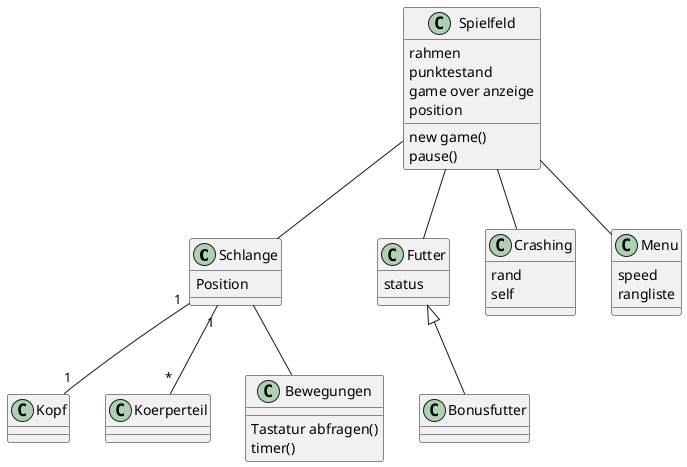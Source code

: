 @startuml

class Schlange{
Position
} 
class Kopf{
}

class Koerperteil{
}

class Futter{
status
} 

class Bonusfutter{

}

class Spielfeld{
rahmen
new game()
pause()
punktestand
game over anzeige
position
} 

class Bewegungen{
Tastatur abfragen()
timer()
} 

class Crashing{
rand
self
} 

class Menu{
speed
rangliste
} 

Spielfeld -- Schlange
Spielfeld -- Futter
Schlange -- Bewegungen
Spielfeld -- Crashing
Spielfeld -- Menu
Futter <|-- Bonusfutter
Schlange  "1"--"1" Kopf
Schlange "1"--"*" Koerperteil
@enduml

